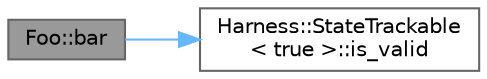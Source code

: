 digraph "Foo::bar"
{
 // LATEX_PDF_SIZE
  bgcolor="transparent";
  edge [fontname=Helvetica,fontsize=10,labelfontname=Helvetica,labelfontsize=10];
  node [fontname=Helvetica,fontsize=10,shape=box,height=0.2,width=0.4];
  rankdir="LR";
  Node1 [id="Node000001",label="Foo::bar",height=0.2,width=0.4,color="gray40", fillcolor="grey60", style="filled", fontcolor="black",tooltip=" "];
  Node1 -> Node2 [id="edge2_Node000001_Node000002",color="steelblue1",style="solid",tooltip=" "];
  Node2 [id="Node000002",label="Harness::StateTrackable\l\< true \>::is_valid",height=0.2,width=0.4,color="grey40", fillcolor="white", style="filled",URL="$struct_harness_1_1_state_trackable.html#a82b0d8899c4ff8e40a22aab1a06b5ba7",tooltip=" "];
}
